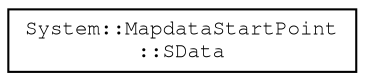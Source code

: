 digraph "Graphical Class Hierarchy"
{
 // LATEX_PDF_SIZE
  edge [fontname="FreeMono",fontsize="10",labelfontname="FreeMono",labelfontsize="10"];
  node [fontname="FreeMono",fontsize="10",shape=record];
  rankdir="LR";
  Node0 [label="System::MapdataStartPoint\l::SData",height=0.2,width=0.4,color="black", fillcolor="white", style="filled",URL="$class_system_1_1_mapdata_start_point.html#struct_system_1_1_mapdata_start_point_1_1_s_data",tooltip=" "];
}

